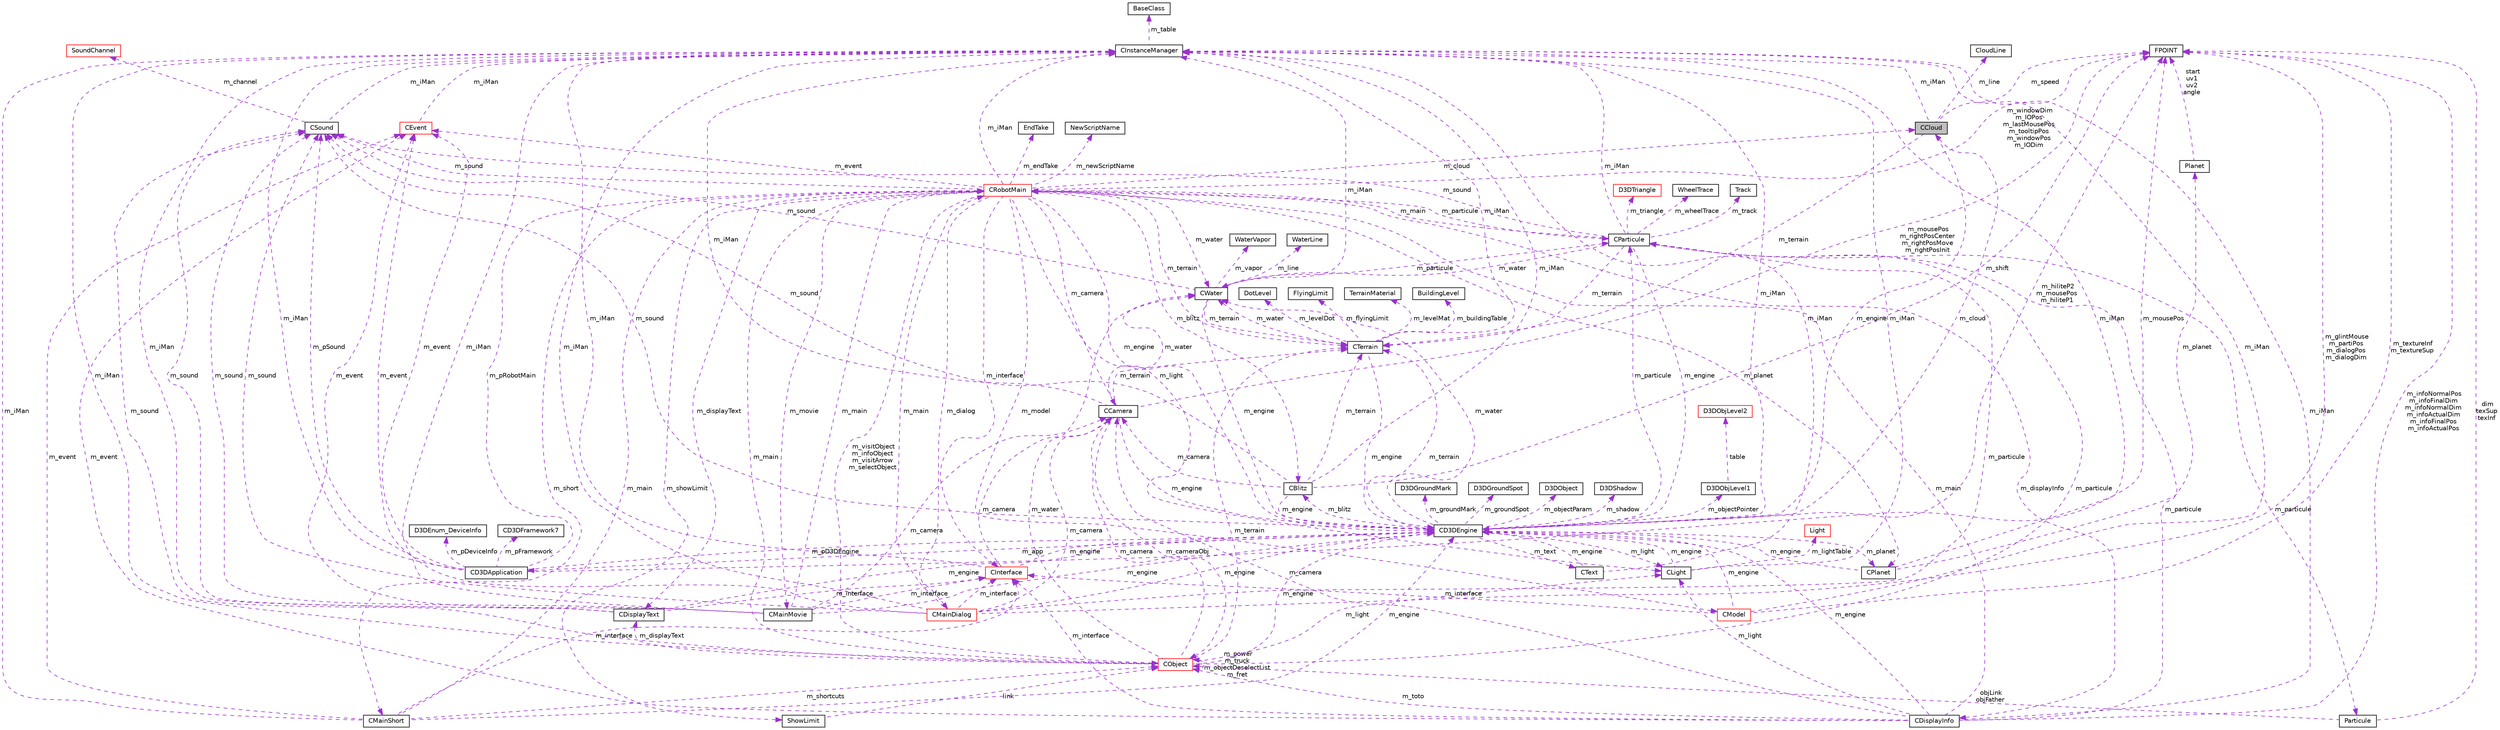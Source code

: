 digraph G
{
  edge [fontname="Helvetica",fontsize="10",labelfontname="Helvetica",labelfontsize="10"];
  node [fontname="Helvetica",fontsize="10",shape=record];
  Node1 [label="CCloud",height=0.2,width=0.4,color="black", fillcolor="grey75", style="filled" fontcolor="black"];
  Node2 -> Node1 [dir="back",color="darkorchid3",fontsize="10",style="dashed",label=" m_line" ,fontname="Helvetica"];
  Node2 [label="CloudLine",height=0.2,width=0.4,color="black", fillcolor="white", style="filled",URL="$struct_cloud_line.html"];
  Node3 -> Node1 [dir="back",color="darkorchid3",fontsize="10",style="dashed",label=" m_iMan" ,fontname="Helvetica"];
  Node3 [label="CInstanceManager",height=0.2,width=0.4,color="black", fillcolor="white", style="filled",URL="$class_c_instance_manager.html"];
  Node4 -> Node3 [dir="back",color="darkorchid3",fontsize="10",style="dashed",label=" m_table" ,fontname="Helvetica"];
  Node4 [label="BaseClass",height=0.2,width=0.4,color="black", fillcolor="white", style="filled",URL="$struct_base_class.html"];
  Node5 -> Node1 [dir="back",color="darkorchid3",fontsize="10",style="dashed",label=" m_terrain" ,fontname="Helvetica"];
  Node5 [label="CTerrain",height=0.2,width=0.4,color="black", fillcolor="white", style="filled",URL="$class_c_terrain.html"];
  Node6 -> Node5 [dir="back",color="darkorchid3",fontsize="10",style="dashed",label=" m_levelMat" ,fontname="Helvetica"];
  Node6 [label="TerrainMaterial",height=0.2,width=0.4,color="black", fillcolor="white", style="filled",URL="$struct_terrain_material.html"];
  Node7 -> Node5 [dir="back",color="darkorchid3",fontsize="10",style="dashed",label=" m_water" ,fontname="Helvetica"];
  Node7 [label="CWater",height=0.2,width=0.4,color="black", fillcolor="white", style="filled",URL="$class_c_water.html"];
  Node8 -> Node7 [dir="back",color="darkorchid3",fontsize="10",style="dashed",label=" m_particule" ,fontname="Helvetica"];
  Node8 [label="CParticule",height=0.2,width=0.4,color="black", fillcolor="white", style="filled",URL="$class_c_particule.html"];
  Node7 -> Node8 [dir="back",color="darkorchid3",fontsize="10",style="dashed",label=" m_water" ,fontname="Helvetica"];
  Node9 -> Node8 [dir="back",color="darkorchid3",fontsize="10",style="dashed",label=" m_main" ,fontname="Helvetica"];
  Node9 [label="CRobotMain",height=0.2,width=0.4,color="red", fillcolor="white", style="filled",URL="$class_c_robot_main.html"];
  Node8 -> Node9 [dir="back",color="darkorchid3",fontsize="10",style="dashed",label=" m_particule" ,fontname="Helvetica"];
  Node7 -> Node9 [dir="back",color="darkorchid3",fontsize="10",style="dashed",label=" m_water" ,fontname="Helvetica"];
  Node10 -> Node9 [dir="back",color="darkorchid3",fontsize="10",style="dashed",label=" m_showLimit" ,fontname="Helvetica"];
  Node10 [label="ShowLimit",height=0.2,width=0.4,color="black", fillcolor="white", style="filled",URL="$struct_show_limit.html"];
  Node11 -> Node10 [dir="back",color="darkorchid3",fontsize="10",style="dashed",label=" link" ,fontname="Helvetica"];
  Node11 [label="CObject",height=0.2,width=0.4,color="red", fillcolor="white", style="filled",URL="$class_c_object.html"];
  Node8 -> Node11 [dir="back",color="darkorchid3",fontsize="10",style="dashed",label=" m_particule" ,fontname="Helvetica"];
  Node7 -> Node11 [dir="back",color="darkorchid3",fontsize="10",style="dashed",label=" m_water" ,fontname="Helvetica"];
  Node12 -> Node11 [dir="back",color="darkorchid3",fontsize="10",style="dashed",label=" m_light" ,fontname="Helvetica"];
  Node12 [label="CLight",height=0.2,width=0.4,color="black", fillcolor="white", style="filled",URL="$class_c_light.html"];
  Node13 -> Node12 [dir="back",color="darkorchid3",fontsize="10",style="dashed",label=" m_lightTable" ,fontname="Helvetica"];
  Node13 [label="Light",height=0.2,width=0.4,color="red", fillcolor="white", style="filled",URL="$struct_light.html"];
  Node3 -> Node12 [dir="back",color="darkorchid3",fontsize="10",style="dashed",label=" m_iMan" ,fontname="Helvetica"];
  Node14 -> Node12 [dir="back",color="darkorchid3",fontsize="10",style="dashed",label=" m_engine" ,fontname="Helvetica"];
  Node14 [label="CD3DEngine",height=0.2,width=0.4,color="black", fillcolor="white", style="filled",URL="$class_c_d3_d_engine.html"];
  Node15 -> Node14 [dir="back",color="darkorchid3",fontsize="10",style="dashed",label=" m_groundMark" ,fontname="Helvetica"];
  Node15 [label="D3DGroundMark",height=0.2,width=0.4,color="black", fillcolor="white", style="filled",URL="$struct_d3_d_ground_mark.html"];
  Node8 -> Node14 [dir="back",color="darkorchid3",fontsize="10",style="dashed",label=" m_particule" ,fontname="Helvetica"];
  Node7 -> Node14 [dir="back",color="darkorchid3",fontsize="10",style="dashed",label=" m_water" ,fontname="Helvetica"];
  Node16 -> Node14 [dir="back",color="darkorchid3",fontsize="10",style="dashed",label=" m_blitz" ,fontname="Helvetica"];
  Node16 [label="CBlitz",height=0.2,width=0.4,color="black", fillcolor="white", style="filled",URL="$class_c_blitz.html"];
  Node17 -> Node16 [dir="back",color="darkorchid3",fontsize="10",style="dashed",label=" m_camera" ,fontname="Helvetica"];
  Node17 [label="CCamera",height=0.2,width=0.4,color="black", fillcolor="white", style="filled",URL="$class_c_camera.html"];
  Node7 -> Node17 [dir="back",color="darkorchid3",fontsize="10",style="dashed",label=" m_water" ,fontname="Helvetica"];
  Node3 -> Node17 [dir="back",color="darkorchid3",fontsize="10",style="dashed",label=" m_iMan" ,fontname="Helvetica"];
  Node5 -> Node17 [dir="back",color="darkorchid3",fontsize="10",style="dashed",label=" m_terrain" ,fontname="Helvetica"];
  Node18 -> Node17 [dir="back",color="darkorchid3",fontsize="10",style="dashed",label=" m_mousePos\nm_rightPosCenter\nm_rightPosMove\nm_rightPosInit" ,fontname="Helvetica"];
  Node18 [label="FPOINT",height=0.2,width=0.4,color="black", fillcolor="white", style="filled",URL="$struct_f_p_o_i_n_t.html"];
  Node11 -> Node17 [dir="back",color="darkorchid3",fontsize="10",style="dashed",label=" m_cameraObj" ,fontname="Helvetica"];
  Node14 -> Node17 [dir="back",color="darkorchid3",fontsize="10",style="dashed",label=" m_engine" ,fontname="Helvetica"];
  Node3 -> Node16 [dir="back",color="darkorchid3",fontsize="10",style="dashed",label=" m_iMan" ,fontname="Helvetica"];
  Node5 -> Node16 [dir="back",color="darkorchid3",fontsize="10",style="dashed",label=" m_terrain" ,fontname="Helvetica"];
  Node18 -> Node16 [dir="back",color="darkorchid3",fontsize="10",style="dashed",label=" m_shift" ,fontname="Helvetica"];
  Node19 -> Node16 [dir="back",color="darkorchid3",fontsize="10",style="dashed",label=" m_sound" ,fontname="Helvetica"];
  Node19 [label="CSound",height=0.2,width=0.4,color="black", fillcolor="white", style="filled",URL="$class_c_sound.html"];
  Node3 -> Node19 [dir="back",color="darkorchid3",fontsize="10",style="dashed",label=" m_iMan" ,fontname="Helvetica"];
  Node20 -> Node19 [dir="back",color="darkorchid3",fontsize="10",style="dashed",label=" m_channel" ,fontname="Helvetica"];
  Node20 [label="SoundChannel",height=0.2,width=0.4,color="red", fillcolor="white", style="filled",URL="$struct_sound_channel.html"];
  Node14 -> Node16 [dir="back",color="darkorchid3",fontsize="10",style="dashed",label=" m_engine" ,fontname="Helvetica"];
  Node12 -> Node14 [dir="back",color="darkorchid3",fontsize="10",style="dashed",label=" m_light" ,fontname="Helvetica"];
  Node21 -> Node14 [dir="back",color="darkorchid3",fontsize="10",style="dashed",label=" m_objectPointer" ,fontname="Helvetica"];
  Node21 [label="D3DObjLevel1",height=0.2,width=0.4,color="black", fillcolor="white", style="filled",URL="$struct_d3_d_obj_level1.html"];
  Node22 -> Node21 [dir="back",color="darkorchid3",fontsize="10",style="dashed",label=" table" ,fontname="Helvetica"];
  Node22 [label="D3DObjLevel2",height=0.2,width=0.4,color="red", fillcolor="white", style="filled",URL="$struct_d3_d_obj_level2.html"];
  Node1 -> Node14 [dir="back",color="darkorchid3",fontsize="10",style="dashed",label=" m_cloud" ,fontname="Helvetica"];
  Node23 -> Node14 [dir="back",color="darkorchid3",fontsize="10",style="dashed",label=" m_groundSpot" ,fontname="Helvetica"];
  Node23 [label="D3DGroundSpot",height=0.2,width=0.4,color="black", fillcolor="white", style="filled",URL="$struct_d3_d_ground_spot.html"];
  Node3 -> Node14 [dir="back",color="darkorchid3",fontsize="10",style="dashed",label=" m_iMan" ,fontname="Helvetica"];
  Node5 -> Node14 [dir="back",color="darkorchid3",fontsize="10",style="dashed",label=" m_terrain" ,fontname="Helvetica"];
  Node24 -> Node14 [dir="back",color="darkorchid3",fontsize="10",style="dashed",label=" m_app" ,fontname="Helvetica"];
  Node24 [label="CD3DApplication",height=0.2,width=0.4,color="black", fillcolor="white", style="filled",URL="$class_c_d3_d_application.html"];
  Node25 -> Node24 [dir="back",color="darkorchid3",fontsize="10",style="dashed",label=" m_pFramework" ,fontname="Helvetica"];
  Node25 [label="CD3DFramework7",height=0.2,width=0.4,color="black", fillcolor="white", style="filled",URL="$class_c_d3_d_framework7.html"];
  Node9 -> Node24 [dir="back",color="darkorchid3",fontsize="10",style="dashed",label=" m_pRobotMain" ,fontname="Helvetica"];
  Node3 -> Node24 [dir="back",color="darkorchid3",fontsize="10",style="dashed",label=" m_iMan" ,fontname="Helvetica"];
  Node26 -> Node24 [dir="back",color="darkorchid3",fontsize="10",style="dashed",label=" m_event" ,fontname="Helvetica"];
  Node26 [label="CEvent",height=0.2,width=0.4,color="red", fillcolor="white", style="filled",URL="$class_c_event.html"];
  Node3 -> Node26 [dir="back",color="darkorchid3",fontsize="10",style="dashed",label=" m_iMan" ,fontname="Helvetica"];
  Node18 -> Node24 [dir="back",color="darkorchid3",fontsize="10",style="dashed",label=" m_mousePos" ,fontname="Helvetica"];
  Node19 -> Node24 [dir="back",color="darkorchid3",fontsize="10",style="dashed",label=" m_pSound" ,fontname="Helvetica"];
  Node27 -> Node24 [dir="back",color="darkorchid3",fontsize="10",style="dashed",label=" m_pDeviceInfo" ,fontname="Helvetica"];
  Node27 [label="D3DEnum_DeviceInfo",height=0.2,width=0.4,color="black", fillcolor="white", style="filled",URL="$struct_d3_d_enum___device_info.html"];
  Node14 -> Node24 [dir="back",color="darkorchid3",fontsize="10",style="dashed",label=" m_pD3DEngine" ,fontname="Helvetica"];
  Node18 -> Node14 [dir="back",color="darkorchid3",fontsize="10",style="dashed",label=" m_hiliteP2\nm_mousePos\nm_hiliteP1" ,fontname="Helvetica"];
  Node28 -> Node14 [dir="back",color="darkorchid3",fontsize="10",style="dashed",label=" m_objectParam" ,fontname="Helvetica"];
  Node28 [label="D3DObject",height=0.2,width=0.4,color="black", fillcolor="white", style="filled",URL="$struct_d3_d_object.html"];
  Node19 -> Node14 [dir="back",color="darkorchid3",fontsize="10",style="dashed",label=" m_sound" ,fontname="Helvetica"];
  Node29 -> Node14 [dir="back",color="darkorchid3",fontsize="10",style="dashed",label=" m_planet" ,fontname="Helvetica"];
  Node29 [label="CPlanet",height=0.2,width=0.4,color="black", fillcolor="white", style="filled",URL="$class_c_planet.html"];
  Node30 -> Node29 [dir="back",color="darkorchid3",fontsize="10",style="dashed",label=" m_planet" ,fontname="Helvetica"];
  Node30 [label="Planet",height=0.2,width=0.4,color="black", fillcolor="white", style="filled",URL="$struct_planet.html"];
  Node18 -> Node30 [dir="back",color="darkorchid3",fontsize="10",style="dashed",label=" start\nuv1\nuv2\nangle" ,fontname="Helvetica"];
  Node3 -> Node29 [dir="back",color="darkorchid3",fontsize="10",style="dashed",label=" m_iMan" ,fontname="Helvetica"];
  Node14 -> Node29 [dir="back",color="darkorchid3",fontsize="10",style="dashed",label=" m_engine" ,fontname="Helvetica"];
  Node31 -> Node14 [dir="back",color="darkorchid3",fontsize="10",style="dashed",label=" m_text" ,fontname="Helvetica"];
  Node31 [label="CText",height=0.2,width=0.4,color="black", fillcolor="white", style="filled",URL="$class_c_text.html"];
  Node3 -> Node31 [dir="back",color="darkorchid3",fontsize="10",style="dashed",label=" m_iMan" ,fontname="Helvetica"];
  Node14 -> Node31 [dir="back",color="darkorchid3",fontsize="10",style="dashed",label=" m_engine" ,fontname="Helvetica"];
  Node32 -> Node14 [dir="back",color="darkorchid3",fontsize="10",style="dashed",label=" m_shadow" ,fontname="Helvetica"];
  Node32 [label="D3DShadow",height=0.2,width=0.4,color="black", fillcolor="white", style="filled",URL="$struct_d3_d_shadow.html"];
  Node17 -> Node11 [dir="back",color="darkorchid3",fontsize="10",style="dashed",label=" m_camera" ,fontname="Helvetica"];
  Node33 -> Node11 [dir="back",color="darkorchid3",fontsize="10",style="dashed",label=" m_displayText" ,fontname="Helvetica"];
  Node33 [label="CDisplayText",height=0.2,width=0.4,color="black", fillcolor="white", style="filled",URL="$class_c_display_text.html"];
  Node34 -> Node33 [dir="back",color="darkorchid3",fontsize="10",style="dashed",label=" m_interface" ,fontname="Helvetica"];
  Node34 [label="CInterface",height=0.2,width=0.4,color="red", fillcolor="white", style="filled",URL="$class_c_interface.html"];
  Node17 -> Node34 [dir="back",color="darkorchid3",fontsize="10",style="dashed",label=" m_camera" ,fontname="Helvetica"];
  Node3 -> Node34 [dir="back",color="darkorchid3",fontsize="10",style="dashed",label=" m_iMan" ,fontname="Helvetica"];
  Node14 -> Node34 [dir="back",color="darkorchid3",fontsize="10",style="dashed",label=" m_engine" ,fontname="Helvetica"];
  Node3 -> Node33 [dir="back",color="darkorchid3",fontsize="10",style="dashed",label=" m_iMan" ,fontname="Helvetica"];
  Node19 -> Node33 [dir="back",color="darkorchid3",fontsize="10",style="dashed",label=" m_sound" ,fontname="Helvetica"];
  Node14 -> Node33 [dir="back",color="darkorchid3",fontsize="10",style="dashed",label=" m_engine" ,fontname="Helvetica"];
  Node9 -> Node11 [dir="back",color="darkorchid3",fontsize="10",style="dashed",label=" m_main" ,fontname="Helvetica"];
  Node3 -> Node11 [dir="back",color="darkorchid3",fontsize="10",style="dashed",label=" m_iMan" ,fontname="Helvetica"];
  Node5 -> Node11 [dir="back",color="darkorchid3",fontsize="10",style="dashed",label=" m_terrain" ,fontname="Helvetica"];
  Node19 -> Node11 [dir="back",color="darkorchid3",fontsize="10",style="dashed",label=" m_sound" ,fontname="Helvetica"];
  Node11 -> Node11 [dir="back",color="darkorchid3",fontsize="10",style="dashed",label=" m_power\nm_truck\nm_objectDeselectList\nm_fret" ,fontname="Helvetica"];
  Node14 -> Node11 [dir="back",color="darkorchid3",fontsize="10",style="dashed",label=" m_engine" ,fontname="Helvetica"];
  Node12 -> Node9 [dir="back",color="darkorchid3",fontsize="10",style="dashed",label=" m_light" ,fontname="Helvetica"];
  Node16 -> Node9 [dir="back",color="darkorchid3",fontsize="10",style="dashed",label=" m_blitz" ,fontname="Helvetica"];
  Node1 -> Node9 [dir="back",color="darkorchid3",fontsize="10",style="dashed",label=" m_cloud" ,fontname="Helvetica"];
  Node35 -> Node9 [dir="back",color="darkorchid3",fontsize="10",style="dashed",label=" m_dialog" ,fontname="Helvetica"];
  Node35 [label="CMainDialog",height=0.2,width=0.4,color="red", fillcolor="white", style="filled",URL="$class_c_main_dialog.html"];
  Node8 -> Node35 [dir="back",color="darkorchid3",fontsize="10",style="dashed",label=" m_particule" ,fontname="Helvetica"];
  Node17 -> Node35 [dir="back",color="darkorchid3",fontsize="10",style="dashed",label=" m_camera" ,fontname="Helvetica"];
  Node34 -> Node35 [dir="back",color="darkorchid3",fontsize="10",style="dashed",label=" m_interface" ,fontname="Helvetica"];
  Node9 -> Node35 [dir="back",color="darkorchid3",fontsize="10",style="dashed",label=" m_main" ,fontname="Helvetica"];
  Node3 -> Node35 [dir="back",color="darkorchid3",fontsize="10",style="dashed",label=" m_iMan" ,fontname="Helvetica"];
  Node26 -> Node35 [dir="back",color="darkorchid3",fontsize="10",style="dashed",label=" m_event" ,fontname="Helvetica"];
  Node18 -> Node35 [dir="back",color="darkorchid3",fontsize="10",style="dashed",label=" m_glintMouse\nm_partiPos\nm_dialogPos\nm_dialogDim" ,fontname="Helvetica"];
  Node19 -> Node35 [dir="back",color="darkorchid3",fontsize="10",style="dashed",label=" m_sound" ,fontname="Helvetica"];
  Node14 -> Node35 [dir="back",color="darkorchid3",fontsize="10",style="dashed",label=" m_engine" ,fontname="Helvetica"];
  Node17 -> Node9 [dir="back",color="darkorchid3",fontsize="10",style="dashed",label=" m_camera" ,fontname="Helvetica"];
  Node36 -> Node9 [dir="back",color="darkorchid3",fontsize="10",style="dashed",label=" m_movie" ,fontname="Helvetica"];
  Node36 [label="CMainMovie",height=0.2,width=0.4,color="black", fillcolor="white", style="filled",URL="$class_c_main_movie.html"];
  Node17 -> Node36 [dir="back",color="darkorchid3",fontsize="10",style="dashed",label=" m_camera" ,fontname="Helvetica"];
  Node9 -> Node36 [dir="back",color="darkorchid3",fontsize="10",style="dashed",label=" m_main" ,fontname="Helvetica"];
  Node34 -> Node36 [dir="back",color="darkorchid3",fontsize="10",style="dashed",label=" m_interface" ,fontname="Helvetica"];
  Node3 -> Node36 [dir="back",color="darkorchid3",fontsize="10",style="dashed",label=" m_iMan" ,fontname="Helvetica"];
  Node26 -> Node36 [dir="back",color="darkorchid3",fontsize="10",style="dashed",label=" m_event" ,fontname="Helvetica"];
  Node19 -> Node36 [dir="back",color="darkorchid3",fontsize="10",style="dashed",label=" m_sound" ,fontname="Helvetica"];
  Node14 -> Node36 [dir="back",color="darkorchid3",fontsize="10",style="dashed",label=" m_engine" ,fontname="Helvetica"];
  Node33 -> Node9 [dir="back",color="darkorchid3",fontsize="10",style="dashed",label=" m_displayText" ,fontname="Helvetica"];
  Node34 -> Node9 [dir="back",color="darkorchid3",fontsize="10",style="dashed",label=" m_interface" ,fontname="Helvetica"];
  Node37 -> Node9 [dir="back",color="darkorchid3",fontsize="10",style="dashed",label=" m_model" ,fontname="Helvetica"];
  Node37 [label="CModel",height=0.2,width=0.4,color="red", fillcolor="white", style="filled",URL="$class_c_model.html"];
  Node34 -> Node37 [dir="back",color="darkorchid3",fontsize="10",style="dashed",label=" m_interface" ,fontname="Helvetica"];
  Node3 -> Node37 [dir="back",color="darkorchid3",fontsize="10",style="dashed",label=" m_iMan" ,fontname="Helvetica"];
  Node18 -> Node37 [dir="back",color="darkorchid3",fontsize="10",style="dashed",label=" m_textureInf\nm_textureSup" ,fontname="Helvetica"];
  Node14 -> Node37 [dir="back",color="darkorchid3",fontsize="10",style="dashed",label=" m_engine" ,fontname="Helvetica"];
  Node3 -> Node9 [dir="back",color="darkorchid3",fontsize="10",style="dashed",label=" m_iMan" ,fontname="Helvetica"];
  Node38 -> Node9 [dir="back",color="darkorchid3",fontsize="10",style="dashed",label=" m_newScriptName" ,fontname="Helvetica"];
  Node38 [label="NewScriptName",height=0.2,width=0.4,color="black", fillcolor="white", style="filled",URL="$struct_new_script_name.html"];
  Node26 -> Node9 [dir="back",color="darkorchid3",fontsize="10",style="dashed",label=" m_event" ,fontname="Helvetica"];
  Node5 -> Node9 [dir="back",color="darkorchid3",fontsize="10",style="dashed",label=" m_terrain" ,fontname="Helvetica"];
  Node18 -> Node9 [dir="back",color="darkorchid3",fontsize="10",style="dashed",label=" m_windowDim\nm_IOPos\nm_lastMousePos\nm_tooltipPos\nm_windowPos\nm_IODim" ,fontname="Helvetica"];
  Node39 -> Node9 [dir="back",color="darkorchid3",fontsize="10",style="dashed",label=" m_short" ,fontname="Helvetica"];
  Node39 [label="CMainShort",height=0.2,width=0.4,color="black", fillcolor="white", style="filled",URL="$class_c_main_short.html"];
  Node9 -> Node39 [dir="back",color="darkorchid3",fontsize="10",style="dashed",label=" m_main" ,fontname="Helvetica"];
  Node34 -> Node39 [dir="back",color="darkorchid3",fontsize="10",style="dashed",label=" m_interface" ,fontname="Helvetica"];
  Node3 -> Node39 [dir="back",color="darkorchid3",fontsize="10",style="dashed",label=" m_iMan" ,fontname="Helvetica"];
  Node26 -> Node39 [dir="back",color="darkorchid3",fontsize="10",style="dashed",label=" m_event" ,fontname="Helvetica"];
  Node11 -> Node39 [dir="back",color="darkorchid3",fontsize="10",style="dashed",label=" m_shortcuts" ,fontname="Helvetica"];
  Node14 -> Node39 [dir="back",color="darkorchid3",fontsize="10",style="dashed",label=" m_engine" ,fontname="Helvetica"];
  Node19 -> Node9 [dir="back",color="darkorchid3",fontsize="10",style="dashed",label=" m_sound" ,fontname="Helvetica"];
  Node29 -> Node9 [dir="back",color="darkorchid3",fontsize="10",style="dashed",label=" m_planet" ,fontname="Helvetica"];
  Node11 -> Node9 [dir="back",color="darkorchid3",fontsize="10",style="dashed",label=" m_visitObject\nm_infoObject\nm_visitArrow\nm_selectObject" ,fontname="Helvetica"];
  Node14 -> Node9 [dir="back",color="darkorchid3",fontsize="10",style="dashed",label=" m_engine" ,fontname="Helvetica"];
  Node40 -> Node9 [dir="back",color="darkorchid3",fontsize="10",style="dashed",label=" m_endTake" ,fontname="Helvetica"];
  Node40 [label="EndTake",height=0.2,width=0.4,color="black", fillcolor="white", style="filled",URL="$struct_end_take.html"];
  Node41 -> Node9 [dir="back",color="darkorchid3",fontsize="10",style="dashed",label=" m_displayInfo" ,fontname="Helvetica"];
  Node41 [label="CDisplayInfo",height=0.2,width=0.4,color="black", fillcolor="white", style="filled",URL="$class_c_display_info.html"];
  Node8 -> Node41 [dir="back",color="darkorchid3",fontsize="10",style="dashed",label=" m_particule" ,fontname="Helvetica"];
  Node12 -> Node41 [dir="back",color="darkorchid3",fontsize="10",style="dashed",label=" m_light" ,fontname="Helvetica"];
  Node17 -> Node41 [dir="back",color="darkorchid3",fontsize="10",style="dashed",label=" m_camera" ,fontname="Helvetica"];
  Node34 -> Node41 [dir="back",color="darkorchid3",fontsize="10",style="dashed",label=" m_interface" ,fontname="Helvetica"];
  Node9 -> Node41 [dir="back",color="darkorchid3",fontsize="10",style="dashed",label=" m_main" ,fontname="Helvetica"];
  Node3 -> Node41 [dir="back",color="darkorchid3",fontsize="10",style="dashed",label=" m_iMan" ,fontname="Helvetica"];
  Node26 -> Node41 [dir="back",color="darkorchid3",fontsize="10",style="dashed",label=" m_event" ,fontname="Helvetica"];
  Node18 -> Node41 [dir="back",color="darkorchid3",fontsize="10",style="dashed",label=" m_infoNormalPos\nm_infoFinalDim\nm_infoNormalDim\nm_infoActualDim\nm_infoFinalPos\nm_infoActualPos" ,fontname="Helvetica"];
  Node11 -> Node41 [dir="back",color="darkorchid3",fontsize="10",style="dashed",label=" m_toto" ,fontname="Helvetica"];
  Node14 -> Node41 [dir="back",color="darkorchid3",fontsize="10",style="dashed",label=" m_engine" ,fontname="Helvetica"];
  Node3 -> Node8 [dir="back",color="darkorchid3",fontsize="10",style="dashed",label=" m_iMan" ,fontname="Helvetica"];
  Node42 -> Node8 [dir="back",color="darkorchid3",fontsize="10",style="dashed",label=" m_track" ,fontname="Helvetica"];
  Node42 [label="Track",height=0.2,width=0.4,color="black", fillcolor="white", style="filled",URL="$struct_track.html"];
  Node43 -> Node8 [dir="back",color="darkorchid3",fontsize="10",style="dashed",label=" m_particule" ,fontname="Helvetica"];
  Node43 [label="Particule",height=0.2,width=0.4,color="black", fillcolor="white", style="filled",URL="$struct_particule.html"];
  Node18 -> Node43 [dir="back",color="darkorchid3",fontsize="10",style="dashed",label=" dim\ntexSup\ntexInf" ,fontname="Helvetica"];
  Node11 -> Node43 [dir="back",color="darkorchid3",fontsize="10",style="dashed",label=" objLink\nobjFather" ,fontname="Helvetica"];
  Node5 -> Node8 [dir="back",color="darkorchid3",fontsize="10",style="dashed",label=" m_terrain" ,fontname="Helvetica"];
  Node19 -> Node8 [dir="back",color="darkorchid3",fontsize="10",style="dashed",label=" m_sound" ,fontname="Helvetica"];
  Node44 -> Node8 [dir="back",color="darkorchid3",fontsize="10",style="dashed",label=" m_triangle" ,fontname="Helvetica"];
  Node44 [label="D3DTriangle",height=0.2,width=0.4,color="red", fillcolor="white", style="filled",URL="$struct_d3_d_triangle.html"];
  Node14 -> Node8 [dir="back",color="darkorchid3",fontsize="10",style="dashed",label=" m_engine" ,fontname="Helvetica"];
  Node45 -> Node8 [dir="back",color="darkorchid3",fontsize="10",style="dashed",label=" m_wheelTrace" ,fontname="Helvetica"];
  Node45 [label="WheelTrace",height=0.2,width=0.4,color="black", fillcolor="white", style="filled",URL="$struct_wheel_trace.html"];
  Node3 -> Node7 [dir="back",color="darkorchid3",fontsize="10",style="dashed",label=" m_iMan" ,fontname="Helvetica"];
  Node5 -> Node7 [dir="back",color="darkorchid3",fontsize="10",style="dashed",label=" m_terrain" ,fontname="Helvetica"];
  Node46 -> Node7 [dir="back",color="darkorchid3",fontsize="10",style="dashed",label=" m_line" ,fontname="Helvetica"];
  Node46 [label="WaterLine",height=0.2,width=0.4,color="black", fillcolor="white", style="filled",URL="$struct_water_line.html"];
  Node19 -> Node7 [dir="back",color="darkorchid3",fontsize="10",style="dashed",label=" m_sound" ,fontname="Helvetica"];
  Node47 -> Node7 [dir="back",color="darkorchid3",fontsize="10",style="dashed",label=" m_vapor" ,fontname="Helvetica"];
  Node47 [label="WaterVapor",height=0.2,width=0.4,color="black", fillcolor="white", style="filled",URL="$struct_water_vapor.html"];
  Node14 -> Node7 [dir="back",color="darkorchid3",fontsize="10",style="dashed",label=" m_engine" ,fontname="Helvetica"];
  Node48 -> Node5 [dir="back",color="darkorchid3",fontsize="10",style="dashed",label=" m_buildingTable" ,fontname="Helvetica"];
  Node48 [label="BuildingLevel",height=0.2,width=0.4,color="black", fillcolor="white", style="filled",URL="$struct_building_level.html"];
  Node3 -> Node5 [dir="back",color="darkorchid3",fontsize="10",style="dashed",label=" m_iMan" ,fontname="Helvetica"];
  Node49 -> Node5 [dir="back",color="darkorchid3",fontsize="10",style="dashed",label=" m_levelDot" ,fontname="Helvetica"];
  Node49 [label="DotLevel",height=0.2,width=0.4,color="black", fillcolor="white", style="filled",URL="$struct_dot_level.html"];
  Node14 -> Node5 [dir="back",color="darkorchid3",fontsize="10",style="dashed",label=" m_engine" ,fontname="Helvetica"];
  Node50 -> Node5 [dir="back",color="darkorchid3",fontsize="10",style="dashed",label=" m_flyingLimit" ,fontname="Helvetica"];
  Node50 [label="FlyingLimit",height=0.2,width=0.4,color="black", fillcolor="white", style="filled",URL="$struct_flying_limit.html"];
  Node18 -> Node1 [dir="back",color="darkorchid3",fontsize="10",style="dashed",label=" m_speed" ,fontname="Helvetica"];
  Node14 -> Node1 [dir="back",color="darkorchid3",fontsize="10",style="dashed",label=" m_engine" ,fontname="Helvetica"];
}
